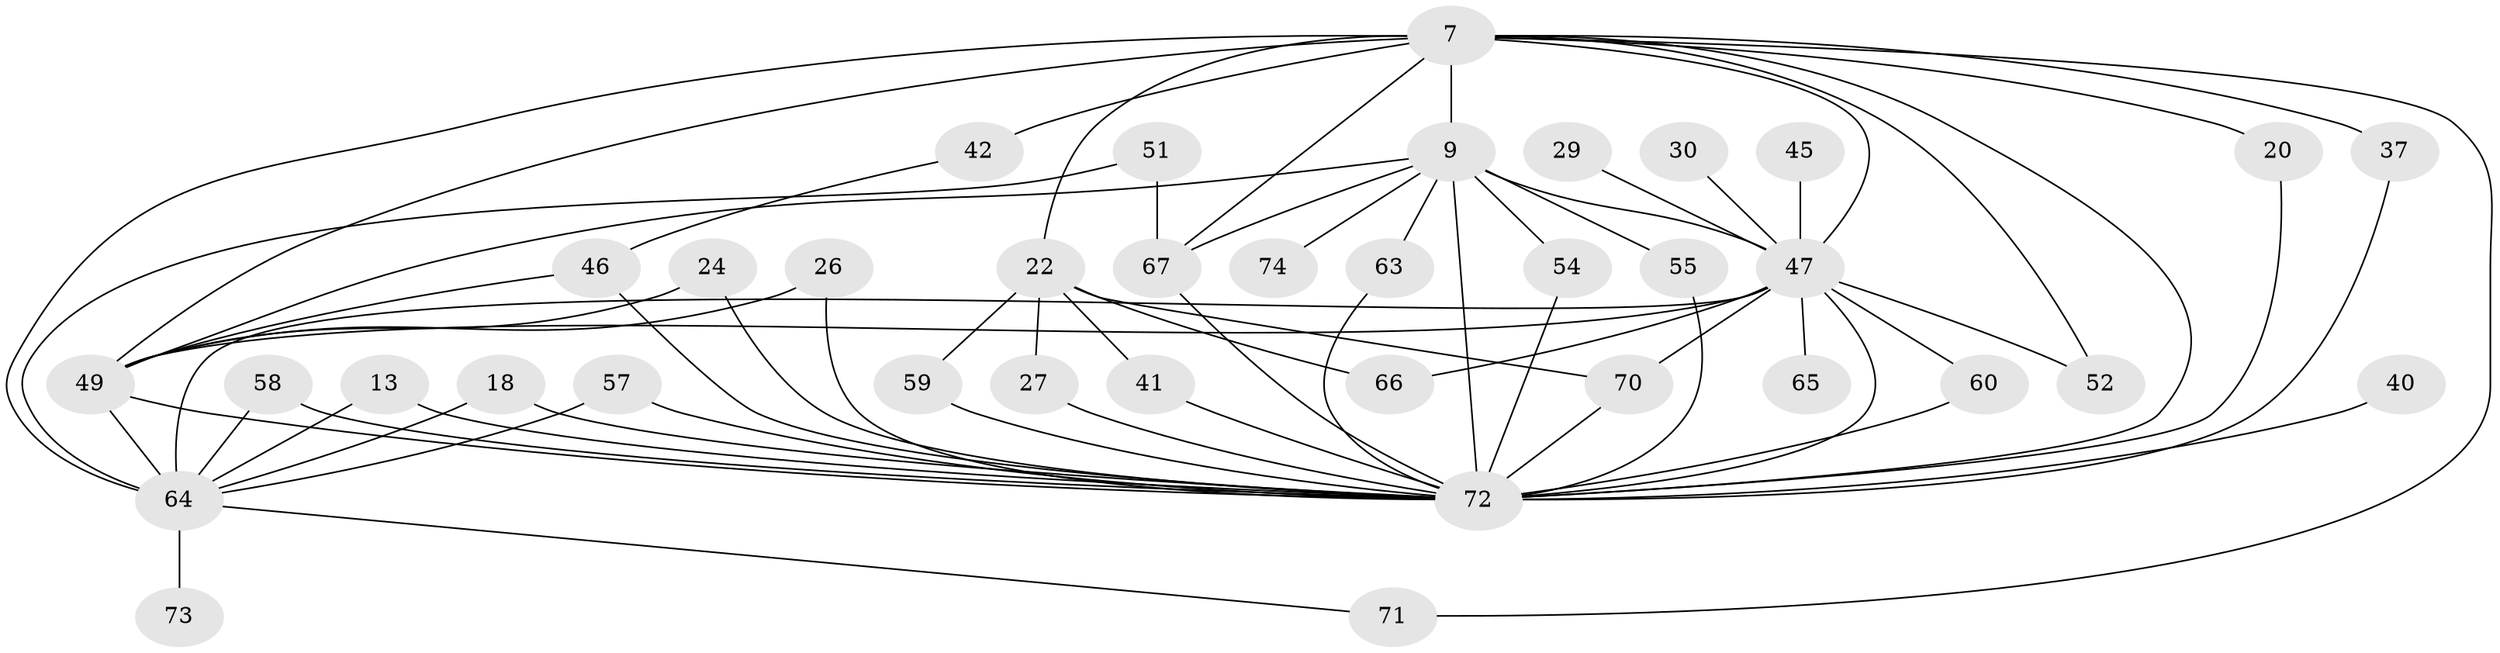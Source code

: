 // original degree distribution, {12: 0.013513513513513514, 15: 0.02702702702702703, 23: 0.013513513513513514, 18: 0.013513513513513514, 17: 0.02702702702702703, 14: 0.02702702702702703, 19: 0.013513513513513514, 10: 0.013513513513513514, 3: 0.22972972972972974, 2: 0.5135135135135135, 7: 0.013513513513513514, 6: 0.02702702702702703, 8: 0.013513513513513514, 4: 0.02702702702702703, 5: 0.02702702702702703}
// Generated by graph-tools (version 1.1) at 2025/45/03/09/25 04:45:36]
// undirected, 37 vertices, 69 edges
graph export_dot {
graph [start="1"]
  node [color=gray90,style=filled];
  7 [super="+6"];
  9 [super="+2"];
  13;
  18;
  20;
  22 [super="+21"];
  24;
  26;
  27;
  29;
  30;
  37;
  40;
  41 [super="+39"];
  42;
  45;
  46 [super="+16"];
  47 [super="+17+5+32"];
  49 [super="+25+8"];
  51;
  52;
  54;
  55;
  57;
  58 [super="+33"];
  59;
  60 [super="+36+50"];
  63;
  64 [super="+11+53"];
  65;
  66;
  67 [super="+61"];
  70 [super="+62"];
  71;
  72 [super="+68+69"];
  73 [super="+12"];
  74;
  7 -- 9 [weight=4];
  7 -- 37;
  7 -- 42 [weight=2];
  7 -- 52;
  7 -- 71;
  7 -- 20;
  7 -- 22 [weight=2];
  7 -- 49 [weight=5];
  7 -- 47 [weight=4];
  7 -- 72 [weight=5];
  7 -- 67 [weight=3];
  7 -- 64 [weight=2];
  9 -- 74 [weight=2];
  9 -- 54;
  9 -- 55;
  9 -- 63;
  9 -- 49 [weight=4];
  9 -- 47 [weight=6];
  9 -- 72 [weight=7];
  9 -- 67;
  13 -- 64;
  13 -- 72;
  18 -- 64;
  18 -- 72;
  20 -- 72;
  22 -- 27;
  22 -- 66;
  22 -- 41 [weight=2];
  22 -- 59;
  22 -- 70;
  24 -- 49;
  24 -- 72;
  26 -- 49;
  26 -- 72;
  27 -- 72;
  29 -- 47 [weight=2];
  30 -- 47;
  37 -- 72;
  40 -- 72 [weight=2];
  41 -- 72;
  42 -- 46;
  45 -- 47 [weight=2];
  46 -- 49;
  46 -- 72;
  47 -- 52;
  47 -- 49 [weight=5];
  47 -- 64 [weight=3];
  47 -- 65 [weight=2];
  47 -- 66;
  47 -- 70;
  47 -- 60;
  47 -- 72 [weight=8];
  49 -- 64;
  49 -- 72 [weight=7];
  51 -- 67;
  51 -- 64;
  54 -- 72;
  55 -- 72;
  57 -- 64;
  57 -- 72;
  58 -- 72 [weight=2];
  58 -- 64;
  59 -- 72;
  60 -- 72 [weight=2];
  63 -- 72;
  64 -- 73 [weight=2];
  64 -- 71;
  67 -- 72 [weight=2];
  70 -- 72;
}
